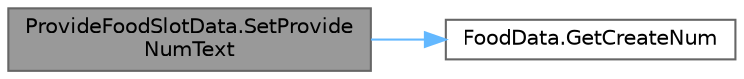 digraph "ProvideFoodSlotData.SetProvideNumText"
{
 // LATEX_PDF_SIZE
  bgcolor="transparent";
  edge [fontname=Helvetica,fontsize=10,labelfontname=Helvetica,labelfontsize=10];
  node [fontname=Helvetica,fontsize=10,shape=box,height=0.2,width=0.4];
  rankdir="LR";
  Node1 [id="Node000001",label="ProvideFoodSlotData.SetProvide\lNumText",height=0.2,width=0.4,color="gray40", fillcolor="grey60", style="filled", fontcolor="black",tooltip=" "];
  Node1 -> Node2 [id="edge2_Node000001_Node000002",color="steelblue1",style="solid",tooltip=" "];
  Node2 [id="Node000002",label="FoodData.GetCreateNum",height=0.2,width=0.4,color="grey40", fillcolor="white", style="filled",URL="$class_food_data.html#afeebe5f74b9700c3c74f242e680b8754",tooltip="引数料理が作成できる数を確認するメソッド"];
}
